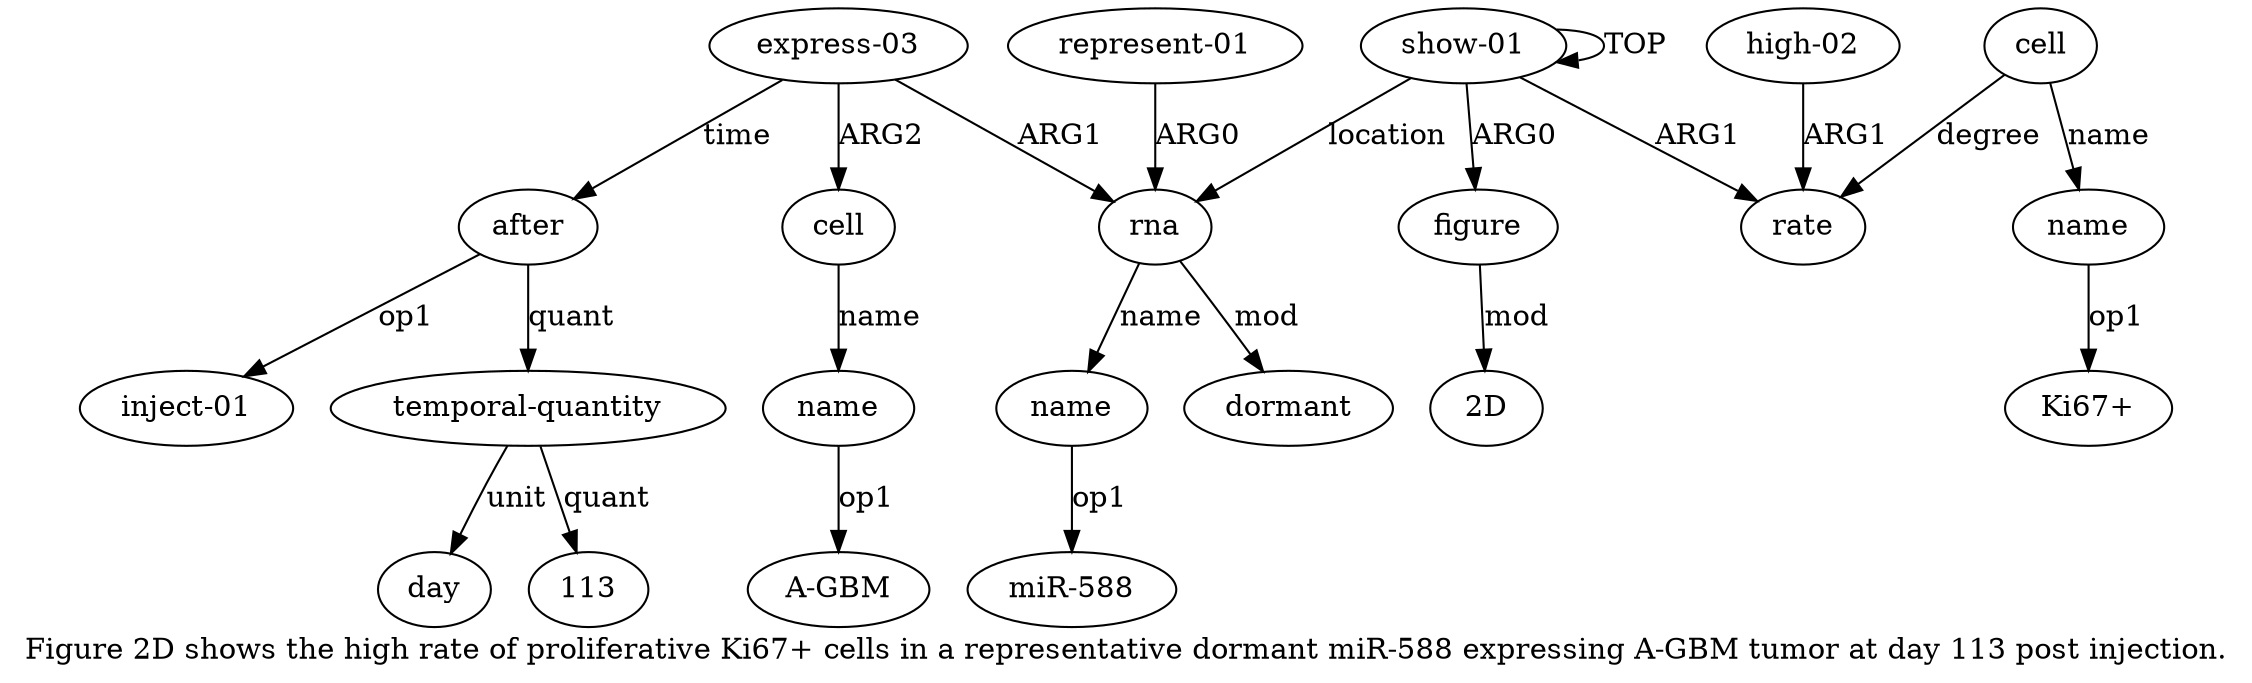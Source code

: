 digraph  {
	graph [label="Figure 2D shows the high rate of proliferative Ki67+ cells in a representative dormant miR-588 expressing A-GBM tumor at day 113 \
post injection."];
	node [label="\N"];
	"a7 miR-588"	 [color=black,
		gold_ind=-1,
		gold_label="miR-588",
		label="miR-588",
		test_ind=-1,
		test_label="miR-588"];
	"a10 A-GBM"	 [color=black,
		gold_ind=-1,
		gold_label="A-GBM",
		label="A-GBM",
		test_ind=-1,
		test_label="A-GBM"];
	"a13 113"	 [color=black,
		gold_ind=-1,
		gold_label=113,
		label=113,
		test_ind=-1,
		test_label=113];
	a15	 [color=black,
		gold_ind=15,
		gold_label=dormant,
		label=dormant,
		test_ind=15,
		test_label=dormant];
	a14	 [color=black,
		gold_ind=14,
		gold_label=day,
		label=day,
		test_ind=14,
		test_label=day];
	a16	 [color=black,
		gold_ind=16,
		gold_label="represent-01",
		label="represent-01",
		test_ind=16,
		test_label="represent-01"];
	a6	 [color=black,
		gold_ind=6,
		gold_label=rna,
		label=rna,
		test_ind=6,
		test_label=rna];
	a16 -> a6 [key=0,
	color=black,
	gold_label=ARG0,
	label=ARG0,
	test_label=ARG0];
a11 [color=black,
	gold_ind=11,
	gold_label=after,
	label=after,
	test_ind=11,
	test_label=after];
a13 [color=black,
	gold_ind=13,
	gold_label="temporal-quantity",
	label="temporal-quantity",
	test_ind=13,
	test_label="temporal-quantity"];
a11 -> a13 [key=0,
color=black,
gold_label=quant,
label=quant,
test_label=quant];
a12 [color=black,
gold_ind=12,
gold_label="inject-01",
label="inject-01",
test_ind=12,
test_label="inject-01"];
a11 -> a12 [key=0,
color=black,
gold_label=op1,
label=op1,
test_label=op1];
a10 [color=black,
gold_ind=10,
gold_label=name,
label=name,
test_ind=10,
test_label=name];
a10 -> "a10 A-GBM" [key=0,
color=black,
gold_label=op1,
label=op1,
test_label=op1];
a13 -> "a13 113" [key=0,
color=black,
gold_label=quant,
label=quant,
test_label=quant];
a13 -> a14 [key=0,
color=black,
gold_label=unit,
label=unit,
test_label=unit];
a1 [color=black,
gold_ind=1,
gold_label=figure,
label=figure,
test_ind=1,
test_label=figure];
"a1 2D" [color=black,
gold_ind=-1,
gold_label="2D",
label="2D",
test_ind=-1,
test_label="2D"];
a1 -> "a1 2D" [key=0,
color=black,
gold_label=mod,
label=mod,
test_label=mod];
a3 [color=black,
gold_ind=3,
gold_label="high-02",
label="high-02",
test_ind=3,
test_label="high-02"];
a2 [color=black,
gold_ind=2,
gold_label=rate,
label=rate,
test_ind=2,
test_label=rate];
a3 -> a2 [key=0,
color=black,
gold_label=ARG1,
label=ARG1,
test_label=ARG1];
a5 [color=black,
gold_ind=5,
gold_label=name,
label=name,
test_ind=5,
test_label=name];
"a5 Ki67+" [color=black,
gold_ind=-1,
gold_label="Ki67+",
label="Ki67+",
test_ind=-1,
test_label="Ki67+"];
a5 -> "a5 Ki67+" [key=0,
color=black,
gold_label=op1,
label=op1,
test_label=op1];
a4 [color=black,
gold_ind=4,
gold_label=cell,
label=cell,
test_ind=4,
test_label=cell];
a4 -> a2 [key=0,
color=black,
gold_label=degree,
label=degree,
test_label=degree];
a4 -> a5 [key=0,
color=black,
gold_label=name,
label=name,
test_label=name];
a7 [color=black,
gold_ind=7,
gold_label=name,
label=name,
test_ind=7,
test_label=name];
a7 -> "a7 miR-588" [key=0,
color=black,
gold_label=op1,
label=op1,
test_label=op1];
a6 -> a15 [key=0,
color=black,
gold_label=mod,
label=mod,
test_label=mod];
a6 -> a7 [key=0,
color=black,
gold_label=name,
label=name,
test_label=name];
a9 [color=black,
gold_ind=9,
gold_label=cell,
label=cell,
test_ind=9,
test_label=cell];
a9 -> a10 [key=0,
color=black,
gold_label=name,
label=name,
test_label=name];
a8 [color=black,
gold_ind=8,
gold_label="express-03",
label="express-03",
test_ind=8,
test_label="express-03"];
a8 -> a11 [key=0,
color=black,
gold_label=time,
label=time,
test_label=time];
a8 -> a6 [key=0,
color=black,
gold_label=ARG1,
label=ARG1,
test_label=ARG1];
a8 -> a9 [key=0,
color=black,
gold_label=ARG2,
label=ARG2,
test_label=ARG2];
a0 [color=black,
gold_ind=0,
gold_label="show-01",
label="show-01",
test_ind=0,
test_label="show-01"];
a0 -> a1 [key=0,
color=black,
gold_label=ARG0,
label=ARG0,
test_label=ARG0];
a0 -> a2 [key=0,
color=black,
gold_label=ARG1,
label=ARG1,
test_label=ARG1];
a0 -> a6 [key=0,
color=black,
gold_label=location,
label=location,
test_label=location];
a0 -> a0 [key=0,
color=black,
gold_label=TOP,
label=TOP,
test_label=TOP];
}
